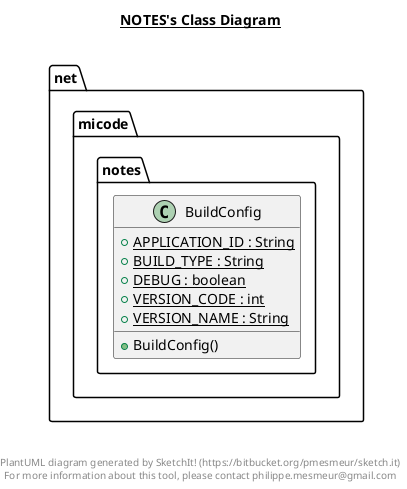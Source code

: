@startuml

title __NOTES's Class Diagram__\n

  namespace net.micode.notes {
    class net.micode.notes.BuildConfig {
        {static} + APPLICATION_ID : String
        {static} + BUILD_TYPE : String
        {static} + DEBUG : boolean
        {static} + VERSION_CODE : int
        {static} + VERSION_NAME : String
        + BuildConfig()
    }
  }
  



right footer


PlantUML diagram generated by SketchIt! (https://bitbucket.org/pmesmeur/sketch.it)
For more information about this tool, please contact philippe.mesmeur@gmail.com
endfooter

@enduml
